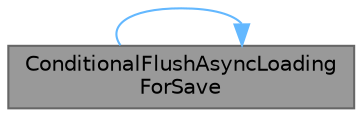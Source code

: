 digraph "ConditionalFlushAsyncLoadingForSave"
{
 // INTERACTIVE_SVG=YES
 // LATEX_PDF_SIZE
  bgcolor="transparent";
  edge [fontname=Helvetica,fontsize=10,labelfontname=Helvetica,labelfontsize=10];
  node [fontname=Helvetica,fontsize=10,shape=box,height=0.2,width=0.4];
  rankdir="LR";
  Node1 [id="Node000001",label="ConditionalFlushAsyncLoading\lForSave",height=0.2,width=0.4,color="gray40", fillcolor="grey60", style="filled", fontcolor="black",tooltip="Conditionally flush async loading for a specific package if there's any pending async requests."];
  Node1 -> Node1 [id="edge1_Node000001_Node000001",color="steelblue1",style="solid",tooltip=" "];
}
